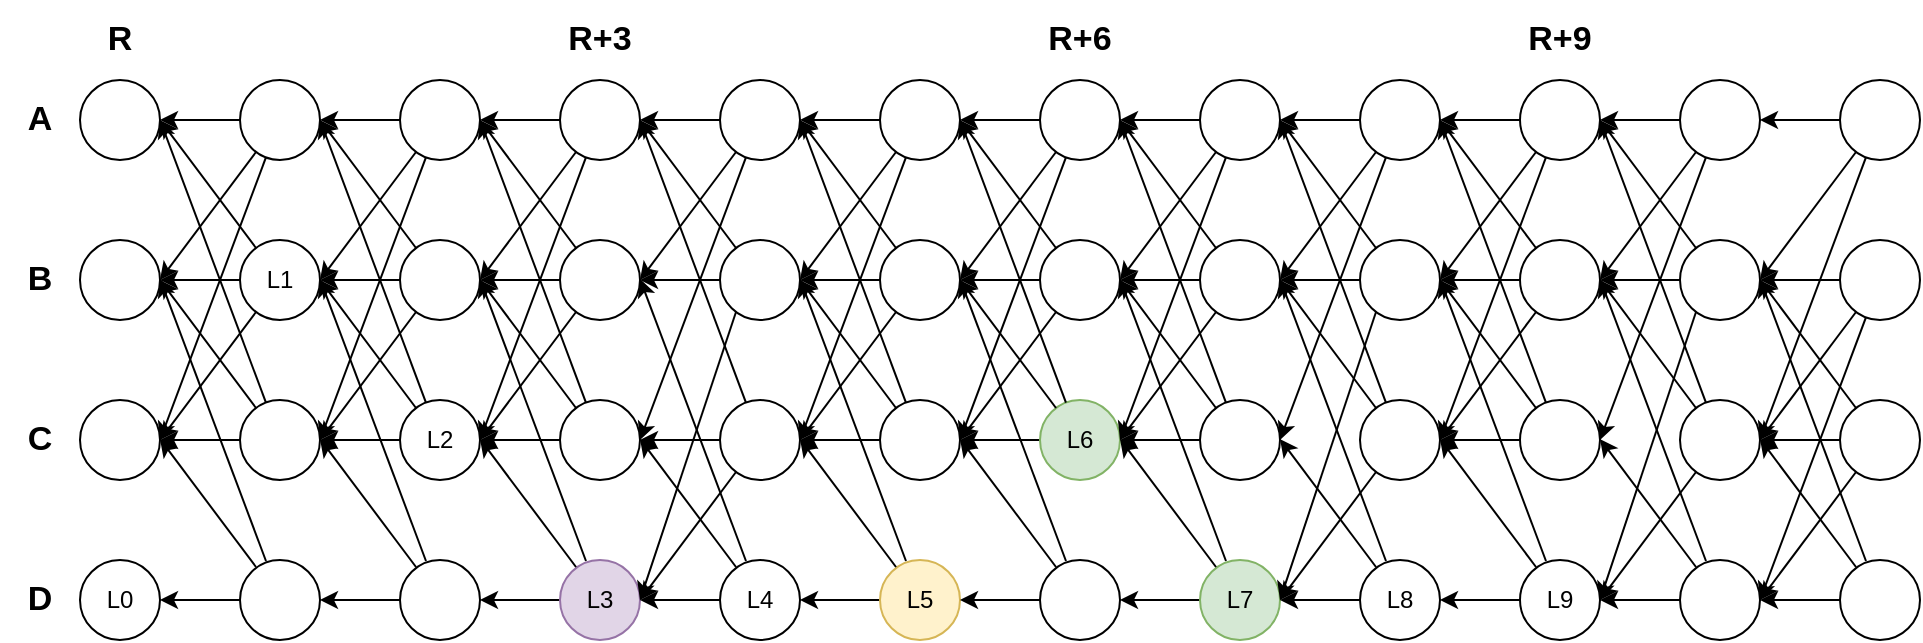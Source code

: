 <mxfile version="22.0.4" type="github">
  <diagram id="mJnQ7kA8vcGXTsiUwfmz" name="Page-1">
    <mxGraphModel dx="864" dy="606" grid="1" gridSize="10" guides="1" tooltips="1" connect="1" arrows="1" fold="1" page="1" pageScale="1" pageWidth="827" pageHeight="1169" math="0" shadow="0">
      <root>
        <mxCell id="0" />
        <mxCell id="1" parent="0" />
        <mxCell id="a0pgNR50lADF92noRS6k-1" value="" style="ellipse;whiteSpace=wrap;html=1;aspect=fixed;" parent="1" vertex="1">
          <mxGeometry x="80" y="80" width="40" height="40" as="geometry" />
        </mxCell>
        <mxCell id="a0pgNR50lADF92noRS6k-2" value="&lt;b&gt;&lt;font style=&quot;font-size: 17px;&quot;&gt;A&lt;/font&gt;&lt;/b&gt;" style="text;html=1;align=center;verticalAlign=middle;whiteSpace=wrap;rounded=0;" parent="1" vertex="1">
          <mxGeometry x="40" y="80" width="40" height="40" as="geometry" />
        </mxCell>
        <mxCell id="a0pgNR50lADF92noRS6k-3" value="" style="ellipse;whiteSpace=wrap;html=1;aspect=fixed;" parent="1" vertex="1">
          <mxGeometry x="80" y="160" width="40" height="40" as="geometry" />
        </mxCell>
        <mxCell id="a0pgNR50lADF92noRS6k-4" value="&lt;b&gt;&lt;font style=&quot;font-size: 17px;&quot;&gt;B&lt;/font&gt;&lt;/b&gt;" style="text;html=1;align=center;verticalAlign=middle;whiteSpace=wrap;rounded=0;" parent="1" vertex="1">
          <mxGeometry x="40" y="160" width="40" height="40" as="geometry" />
        </mxCell>
        <mxCell id="a0pgNR50lADF92noRS6k-5" value="" style="ellipse;whiteSpace=wrap;html=1;aspect=fixed;" parent="1" vertex="1">
          <mxGeometry x="80" y="240" width="40" height="40" as="geometry" />
        </mxCell>
        <mxCell id="a0pgNR50lADF92noRS6k-6" value="&lt;b&gt;&lt;font style=&quot;font-size: 17px;&quot;&gt;C&lt;/font&gt;&lt;/b&gt;" style="text;html=1;align=center;verticalAlign=middle;whiteSpace=wrap;rounded=0;" parent="1" vertex="1">
          <mxGeometry x="40" y="240" width="40" height="40" as="geometry" />
        </mxCell>
        <mxCell id="a0pgNR50lADF92noRS6k-7" value="L0" style="ellipse;whiteSpace=wrap;html=1;aspect=fixed;" parent="1" vertex="1">
          <mxGeometry x="80" y="320" width="40" height="40" as="geometry" />
        </mxCell>
        <mxCell id="a0pgNR50lADF92noRS6k-8" value="&lt;b&gt;&lt;font style=&quot;font-size: 17px;&quot;&gt;D&lt;/font&gt;&lt;/b&gt;" style="text;html=1;align=center;verticalAlign=middle;whiteSpace=wrap;rounded=0;" parent="1" vertex="1">
          <mxGeometry x="40" y="320" width="40" height="40" as="geometry" />
        </mxCell>
        <mxCell id="a0pgNR50lADF92noRS6k-44" style="edgeStyle=orthogonalEdgeStyle;rounded=0;orthogonalLoop=1;jettySize=auto;html=1;entryX=1;entryY=0.5;entryDx=0;entryDy=0;" parent="1" source="a0pgNR50lADF92noRS6k-13" target="a0pgNR50lADF92noRS6k-1" edge="1">
          <mxGeometry relative="1" as="geometry" />
        </mxCell>
        <mxCell id="a0pgNR50lADF92noRS6k-45" style="rounded=0;orthogonalLoop=1;jettySize=auto;html=1;entryX=1;entryY=0.5;entryDx=0;entryDy=0;" parent="1" source="a0pgNR50lADF92noRS6k-13" target="a0pgNR50lADF92noRS6k-3" edge="1">
          <mxGeometry relative="1" as="geometry" />
        </mxCell>
        <mxCell id="a0pgNR50lADF92noRS6k-13" value="" style="ellipse;whiteSpace=wrap;html=1;aspect=fixed;" parent="1" vertex="1">
          <mxGeometry x="160" y="80" width="40" height="40" as="geometry" />
        </mxCell>
        <mxCell id="a0pgNR50lADF92noRS6k-245" style="edgeStyle=orthogonalEdgeStyle;rounded=0;orthogonalLoop=1;jettySize=auto;html=1;entryX=1;entryY=0.5;entryDx=0;entryDy=0;" parent="1" source="a0pgNR50lADF92noRS6k-14" target="a0pgNR50lADF92noRS6k-3" edge="1">
          <mxGeometry relative="1" as="geometry" />
        </mxCell>
        <mxCell id="a0pgNR50lADF92noRS6k-14" value="L1" style="ellipse;whiteSpace=wrap;html=1;aspect=fixed;" parent="1" vertex="1">
          <mxGeometry x="160" y="160" width="40" height="40" as="geometry" />
        </mxCell>
        <mxCell id="a0pgNR50lADF92noRS6k-246" style="edgeStyle=orthogonalEdgeStyle;rounded=0;orthogonalLoop=1;jettySize=auto;html=1;entryX=1;entryY=0.5;entryDx=0;entryDy=0;" parent="1" source="a0pgNR50lADF92noRS6k-15" target="a0pgNR50lADF92noRS6k-5" edge="1">
          <mxGeometry relative="1" as="geometry" />
        </mxCell>
        <mxCell id="a0pgNR50lADF92noRS6k-15" value="" style="ellipse;whiteSpace=wrap;html=1;aspect=fixed;" parent="1" vertex="1">
          <mxGeometry x="160" y="240" width="40" height="40" as="geometry" />
        </mxCell>
        <mxCell id="a0pgNR50lADF92noRS6k-244" style="edgeStyle=orthogonalEdgeStyle;rounded=0;orthogonalLoop=1;jettySize=auto;html=1;" parent="1" source="a0pgNR50lADF92noRS6k-16" edge="1">
          <mxGeometry relative="1" as="geometry">
            <mxPoint x="120" y="340" as="targetPoint" />
          </mxGeometry>
        </mxCell>
        <mxCell id="a0pgNR50lADF92noRS6k-16" value="" style="ellipse;whiteSpace=wrap;html=1;aspect=fixed;" parent="1" vertex="1">
          <mxGeometry x="160" y="320" width="40" height="40" as="geometry" />
        </mxCell>
        <mxCell id="a0pgNR50lADF92noRS6k-41" value="&lt;b&gt;&lt;font style=&quot;font-size: 17px;&quot;&gt;R&lt;/font&gt;&lt;/b&gt;" style="text;html=1;strokeColor=none;fillColor=none;align=center;verticalAlign=middle;whiteSpace=wrap;rounded=0;" parent="1" vertex="1">
          <mxGeometry x="80" y="40" width="40" height="40" as="geometry" />
        </mxCell>
        <mxCell id="a0pgNR50lADF92noRS6k-42" value="&lt;b&gt;&lt;font style=&quot;font-size: 17px;&quot;&gt;R+3&lt;/font&gt;&lt;/b&gt;" style="text;html=1;strokeColor=none;fillColor=none;align=center;verticalAlign=middle;whiteSpace=wrap;rounded=0;" parent="1" vertex="1">
          <mxGeometry x="320" y="40" width="40" height="40" as="geometry" />
        </mxCell>
        <mxCell id="a0pgNR50lADF92noRS6k-43" value="&lt;b&gt;&lt;font style=&quot;font-size: 17px;&quot;&gt;R+6&lt;/font&gt;&lt;/b&gt;" style="text;html=1;strokeColor=none;fillColor=none;align=center;verticalAlign=middle;whiteSpace=wrap;rounded=0;" parent="1" vertex="1">
          <mxGeometry x="560" y="40" width="40" height="40" as="geometry" />
        </mxCell>
        <mxCell id="a0pgNR50lADF92noRS6k-46" style="rounded=0;orthogonalLoop=1;jettySize=auto;html=1;entryX=1;entryY=0.5;entryDx=0;entryDy=0;" parent="1" source="a0pgNR50lADF92noRS6k-13" target="a0pgNR50lADF92noRS6k-5" edge="1">
          <mxGeometry relative="1" as="geometry">
            <mxPoint x="178" y="126" as="sourcePoint" />
            <mxPoint x="130" y="190" as="targetPoint" />
          </mxGeometry>
        </mxCell>
        <mxCell id="a0pgNR50lADF92noRS6k-68" style="rounded=0;orthogonalLoop=1;jettySize=auto;html=1;entryX=1;entryY=0.5;entryDx=0;entryDy=0;" parent="1" edge="1">
          <mxGeometry relative="1" as="geometry">
            <mxPoint x="168" y="196" as="sourcePoint" />
            <mxPoint x="120" y="260" as="targetPoint" />
          </mxGeometry>
        </mxCell>
        <mxCell id="a0pgNR50lADF92noRS6k-69" style="rounded=0;orthogonalLoop=1;jettySize=auto;html=1;entryX=1;entryY=0.5;entryDx=0;entryDy=0;" parent="1" source="a0pgNR50lADF92noRS6k-14" target="a0pgNR50lADF92noRS6k-1" edge="1">
          <mxGeometry relative="1" as="geometry">
            <mxPoint x="173" y="199" as="sourcePoint" />
            <mxPoint x="120" y="340" as="targetPoint" />
          </mxGeometry>
        </mxCell>
        <mxCell id="a0pgNR50lADF92noRS6k-89" style="rounded=0;orthogonalLoop=1;jettySize=auto;html=1;entryX=1;entryY=0.5;entryDx=0;entryDy=0;" parent="1" source="a0pgNR50lADF92noRS6k-15" target="a0pgNR50lADF92noRS6k-1" edge="1">
          <mxGeometry relative="1" as="geometry">
            <mxPoint x="168" y="276" as="sourcePoint" />
            <mxPoint x="120" y="340" as="targetPoint" />
          </mxGeometry>
        </mxCell>
        <mxCell id="a0pgNR50lADF92noRS6k-90" style="rounded=0;orthogonalLoop=1;jettySize=auto;html=1;entryX=1;entryY=0.5;entryDx=0;entryDy=0;" parent="1" edge="1">
          <mxGeometry relative="1" as="geometry">
            <mxPoint x="168" y="244" as="sourcePoint" />
            <mxPoint x="120" y="180" as="targetPoint" />
          </mxGeometry>
        </mxCell>
        <mxCell id="a0pgNR50lADF92noRS6k-98" style="rounded=0;orthogonalLoop=1;jettySize=auto;html=1;entryX=1;entryY=0.5;entryDx=0;entryDy=0;" parent="1" edge="1">
          <mxGeometry relative="1" as="geometry">
            <mxPoint x="173" y="320.5" as="sourcePoint" />
            <mxPoint x="120" y="179.5" as="targetPoint" />
          </mxGeometry>
        </mxCell>
        <mxCell id="a0pgNR50lADF92noRS6k-99" style="rounded=0;orthogonalLoop=1;jettySize=auto;html=1;entryX=1;entryY=0.5;entryDx=0;entryDy=0;" parent="1" edge="1">
          <mxGeometry relative="1" as="geometry">
            <mxPoint x="168" y="323.5" as="sourcePoint" />
            <mxPoint x="120" y="259.5" as="targetPoint" />
          </mxGeometry>
        </mxCell>
        <mxCell id="a0pgNR50lADF92noRS6k-133" style="rounded=0;orthogonalLoop=1;jettySize=auto;html=1;entryX=1;entryY=0.5;entryDx=0;entryDy=0;" parent="1" source="a0pgNR50lADF92noRS6k-134" edge="1">
          <mxGeometry relative="1" as="geometry">
            <mxPoint x="200" y="180" as="targetPoint" />
          </mxGeometry>
        </mxCell>
        <mxCell id="a0pgNR50lADF92noRS6k-250" style="edgeStyle=orthogonalEdgeStyle;rounded=0;orthogonalLoop=1;jettySize=auto;html=1;entryX=1;entryY=0.5;entryDx=0;entryDy=0;" parent="1" source="a0pgNR50lADF92noRS6k-134" target="a0pgNR50lADF92noRS6k-13" edge="1">
          <mxGeometry relative="1" as="geometry" />
        </mxCell>
        <mxCell id="a0pgNR50lADF92noRS6k-134" value="" style="ellipse;whiteSpace=wrap;html=1;aspect=fixed;" parent="1" vertex="1">
          <mxGeometry x="240" y="80" width="40" height="40" as="geometry" />
        </mxCell>
        <mxCell id="a0pgNR50lADF92noRS6k-249" style="edgeStyle=orthogonalEdgeStyle;rounded=0;orthogonalLoop=1;jettySize=auto;html=1;entryX=1;entryY=0.5;entryDx=0;entryDy=0;" parent="1" source="a0pgNR50lADF92noRS6k-135" target="a0pgNR50lADF92noRS6k-14" edge="1">
          <mxGeometry relative="1" as="geometry" />
        </mxCell>
        <mxCell id="a0pgNR50lADF92noRS6k-135" value="" style="ellipse;whiteSpace=wrap;html=1;aspect=fixed;" parent="1" vertex="1">
          <mxGeometry x="240" y="160" width="40" height="40" as="geometry" />
        </mxCell>
        <mxCell id="a0pgNR50lADF92noRS6k-248" style="edgeStyle=orthogonalEdgeStyle;rounded=0;orthogonalLoop=1;jettySize=auto;html=1;entryX=1;entryY=0.5;entryDx=0;entryDy=0;" parent="1" source="a0pgNR50lADF92noRS6k-136" target="a0pgNR50lADF92noRS6k-15" edge="1">
          <mxGeometry relative="1" as="geometry" />
        </mxCell>
        <mxCell id="a0pgNR50lADF92noRS6k-136" value="L2" style="ellipse;whiteSpace=wrap;html=1;aspect=fixed;" parent="1" vertex="1">
          <mxGeometry x="240" y="240" width="40" height="40" as="geometry" />
        </mxCell>
        <mxCell id="a0pgNR50lADF92noRS6k-247" style="edgeStyle=orthogonalEdgeStyle;rounded=0;orthogonalLoop=1;jettySize=auto;html=1;entryX=1;entryY=0.5;entryDx=0;entryDy=0;" parent="1" source="a0pgNR50lADF92noRS6k-137" target="a0pgNR50lADF92noRS6k-16" edge="1">
          <mxGeometry relative="1" as="geometry" />
        </mxCell>
        <mxCell id="a0pgNR50lADF92noRS6k-137" value="" style="ellipse;whiteSpace=wrap;html=1;aspect=fixed;" parent="1" vertex="1">
          <mxGeometry x="240" y="320" width="40" height="40" as="geometry" />
        </mxCell>
        <mxCell id="a0pgNR50lADF92noRS6k-138" style="rounded=0;orthogonalLoop=1;jettySize=auto;html=1;entryX=1;entryY=0.5;entryDx=0;entryDy=0;" parent="1" source="a0pgNR50lADF92noRS6k-134" edge="1">
          <mxGeometry relative="1" as="geometry">
            <mxPoint x="258" y="126" as="sourcePoint" />
            <mxPoint x="200" y="260" as="targetPoint" />
          </mxGeometry>
        </mxCell>
        <mxCell id="a0pgNR50lADF92noRS6k-140" style="rounded=0;orthogonalLoop=1;jettySize=auto;html=1;entryX=1;entryY=0.5;entryDx=0;entryDy=0;" parent="1" edge="1">
          <mxGeometry relative="1" as="geometry">
            <mxPoint x="248" y="196" as="sourcePoint" />
            <mxPoint x="200" y="260" as="targetPoint" />
          </mxGeometry>
        </mxCell>
        <mxCell id="a0pgNR50lADF92noRS6k-141" style="rounded=0;orthogonalLoop=1;jettySize=auto;html=1;entryX=1;entryY=0.5;entryDx=0;entryDy=0;" parent="1" source="a0pgNR50lADF92noRS6k-135" edge="1">
          <mxGeometry relative="1" as="geometry">
            <mxPoint x="253" y="199" as="sourcePoint" />
            <mxPoint x="200" y="100" as="targetPoint" />
          </mxGeometry>
        </mxCell>
        <mxCell id="a0pgNR50lADF92noRS6k-143" style="rounded=0;orthogonalLoop=1;jettySize=auto;html=1;entryX=1;entryY=0.5;entryDx=0;entryDy=0;" parent="1" source="a0pgNR50lADF92noRS6k-136" edge="1">
          <mxGeometry relative="1" as="geometry">
            <mxPoint x="248" y="276" as="sourcePoint" />
            <mxPoint x="200" y="100" as="targetPoint" />
          </mxGeometry>
        </mxCell>
        <mxCell id="a0pgNR50lADF92noRS6k-144" style="rounded=0;orthogonalLoop=1;jettySize=auto;html=1;entryX=1;entryY=0.5;entryDx=0;entryDy=0;" parent="1" edge="1">
          <mxGeometry relative="1" as="geometry">
            <mxPoint x="248" y="244" as="sourcePoint" />
            <mxPoint x="200" y="180" as="targetPoint" />
          </mxGeometry>
        </mxCell>
        <mxCell id="a0pgNR50lADF92noRS6k-146" style="rounded=0;orthogonalLoop=1;jettySize=auto;html=1;entryX=1;entryY=0.5;entryDx=0;entryDy=0;" parent="1" edge="1">
          <mxGeometry relative="1" as="geometry">
            <mxPoint x="253" y="320.5" as="sourcePoint" />
            <mxPoint x="200" y="179.5" as="targetPoint" />
          </mxGeometry>
        </mxCell>
        <mxCell id="a0pgNR50lADF92noRS6k-147" style="rounded=0;orthogonalLoop=1;jettySize=auto;html=1;entryX=1;entryY=0.5;entryDx=0;entryDy=0;" parent="1" edge="1">
          <mxGeometry relative="1" as="geometry">
            <mxPoint x="248" y="323.5" as="sourcePoint" />
            <mxPoint x="200" y="259.5" as="targetPoint" />
          </mxGeometry>
        </mxCell>
        <mxCell id="a0pgNR50lADF92noRS6k-251" style="edgeStyle=orthogonalEdgeStyle;rounded=0;orthogonalLoop=1;jettySize=auto;html=1;entryX=1;entryY=0.5;entryDx=0;entryDy=0;" parent="1" source="a0pgNR50lADF92noRS6k-253" edge="1">
          <mxGeometry relative="1" as="geometry">
            <mxPoint x="280" y="100" as="targetPoint" />
          </mxGeometry>
        </mxCell>
        <mxCell id="a0pgNR50lADF92noRS6k-252" style="rounded=0;orthogonalLoop=1;jettySize=auto;html=1;entryX=1;entryY=0.5;entryDx=0;entryDy=0;" parent="1" source="a0pgNR50lADF92noRS6k-253" edge="1">
          <mxGeometry relative="1" as="geometry">
            <mxPoint x="280" y="180" as="targetPoint" />
          </mxGeometry>
        </mxCell>
        <mxCell id="a0pgNR50lADF92noRS6k-253" value="" style="ellipse;whiteSpace=wrap;html=1;aspect=fixed;" parent="1" vertex="1">
          <mxGeometry x="320" y="80" width="40" height="40" as="geometry" />
        </mxCell>
        <mxCell id="a0pgNR50lADF92noRS6k-254" style="edgeStyle=orthogonalEdgeStyle;rounded=0;orthogonalLoop=1;jettySize=auto;html=1;entryX=1;entryY=0.5;entryDx=0;entryDy=0;" parent="1" source="a0pgNR50lADF92noRS6k-255" edge="1">
          <mxGeometry relative="1" as="geometry">
            <mxPoint x="280" y="180" as="targetPoint" />
          </mxGeometry>
        </mxCell>
        <mxCell id="a0pgNR50lADF92noRS6k-255" value="" style="ellipse;whiteSpace=wrap;html=1;aspect=fixed;" parent="1" vertex="1">
          <mxGeometry x="320" y="160" width="40" height="40" as="geometry" />
        </mxCell>
        <mxCell id="a0pgNR50lADF92noRS6k-256" style="edgeStyle=orthogonalEdgeStyle;rounded=0;orthogonalLoop=1;jettySize=auto;html=1;entryX=1;entryY=0.5;entryDx=0;entryDy=0;" parent="1" source="a0pgNR50lADF92noRS6k-257" edge="1">
          <mxGeometry relative="1" as="geometry">
            <mxPoint x="280" y="260" as="targetPoint" />
          </mxGeometry>
        </mxCell>
        <mxCell id="a0pgNR50lADF92noRS6k-257" value="" style="ellipse;whiteSpace=wrap;html=1;aspect=fixed;" parent="1" vertex="1">
          <mxGeometry x="320" y="240" width="40" height="40" as="geometry" />
        </mxCell>
        <mxCell id="a0pgNR50lADF92noRS6k-258" style="edgeStyle=orthogonalEdgeStyle;rounded=0;orthogonalLoop=1;jettySize=auto;html=1;" parent="1" source="a0pgNR50lADF92noRS6k-259" edge="1">
          <mxGeometry relative="1" as="geometry">
            <mxPoint x="280" y="340" as="targetPoint" />
          </mxGeometry>
        </mxCell>
        <mxCell id="a0pgNR50lADF92noRS6k-259" value="L3" style="ellipse;whiteSpace=wrap;html=1;aspect=fixed;fillColor=#e1d5e7;strokeColor=#9673a6;" parent="1" vertex="1">
          <mxGeometry x="320" y="320" width="40" height="40" as="geometry" />
        </mxCell>
        <mxCell id="a0pgNR50lADF92noRS6k-260" style="rounded=0;orthogonalLoop=1;jettySize=auto;html=1;entryX=1;entryY=0.5;entryDx=0;entryDy=0;" parent="1" source="a0pgNR50lADF92noRS6k-253" edge="1">
          <mxGeometry relative="1" as="geometry">
            <mxPoint x="338" y="126" as="sourcePoint" />
            <mxPoint x="280" y="260" as="targetPoint" />
          </mxGeometry>
        </mxCell>
        <mxCell id="a0pgNR50lADF92noRS6k-261" style="rounded=0;orthogonalLoop=1;jettySize=auto;html=1;entryX=1;entryY=0.5;entryDx=0;entryDy=0;" parent="1" edge="1">
          <mxGeometry relative="1" as="geometry">
            <mxPoint x="328" y="196" as="sourcePoint" />
            <mxPoint x="280" y="260" as="targetPoint" />
          </mxGeometry>
        </mxCell>
        <mxCell id="a0pgNR50lADF92noRS6k-262" style="rounded=0;orthogonalLoop=1;jettySize=auto;html=1;entryX=1;entryY=0.5;entryDx=0;entryDy=0;" parent="1" source="a0pgNR50lADF92noRS6k-255" edge="1">
          <mxGeometry relative="1" as="geometry">
            <mxPoint x="333" y="199" as="sourcePoint" />
            <mxPoint x="280" y="100" as="targetPoint" />
          </mxGeometry>
        </mxCell>
        <mxCell id="a0pgNR50lADF92noRS6k-263" style="rounded=0;orthogonalLoop=1;jettySize=auto;html=1;entryX=1;entryY=0.5;entryDx=0;entryDy=0;" parent="1" source="a0pgNR50lADF92noRS6k-257" edge="1">
          <mxGeometry relative="1" as="geometry">
            <mxPoint x="328" y="276" as="sourcePoint" />
            <mxPoint x="280" y="100" as="targetPoint" />
          </mxGeometry>
        </mxCell>
        <mxCell id="a0pgNR50lADF92noRS6k-264" style="rounded=0;orthogonalLoop=1;jettySize=auto;html=1;entryX=1;entryY=0.5;entryDx=0;entryDy=0;" parent="1" edge="1">
          <mxGeometry relative="1" as="geometry">
            <mxPoint x="328" y="244" as="sourcePoint" />
            <mxPoint x="280" y="180" as="targetPoint" />
          </mxGeometry>
        </mxCell>
        <mxCell id="a0pgNR50lADF92noRS6k-265" style="rounded=0;orthogonalLoop=1;jettySize=auto;html=1;entryX=1;entryY=0.5;entryDx=0;entryDy=0;" parent="1" edge="1">
          <mxGeometry relative="1" as="geometry">
            <mxPoint x="333" y="320.5" as="sourcePoint" />
            <mxPoint x="280" y="179.5" as="targetPoint" />
          </mxGeometry>
        </mxCell>
        <mxCell id="a0pgNR50lADF92noRS6k-266" style="rounded=0;orthogonalLoop=1;jettySize=auto;html=1;entryX=1;entryY=0.5;entryDx=0;entryDy=0;" parent="1" edge="1">
          <mxGeometry relative="1" as="geometry">
            <mxPoint x="328" y="323.5" as="sourcePoint" />
            <mxPoint x="280" y="259.5" as="targetPoint" />
          </mxGeometry>
        </mxCell>
        <mxCell id="a0pgNR50lADF92noRS6k-267" style="rounded=0;orthogonalLoop=1;jettySize=auto;html=1;entryX=1;entryY=0.5;entryDx=0;entryDy=0;" parent="1" source="a0pgNR50lADF92noRS6k-269" edge="1">
          <mxGeometry relative="1" as="geometry">
            <mxPoint x="360" y="180" as="targetPoint" />
          </mxGeometry>
        </mxCell>
        <mxCell id="a0pgNR50lADF92noRS6k-268" style="edgeStyle=orthogonalEdgeStyle;rounded=0;orthogonalLoop=1;jettySize=auto;html=1;entryX=1;entryY=0.5;entryDx=0;entryDy=0;" parent="1" source="a0pgNR50lADF92noRS6k-269" target="a0pgNR50lADF92noRS6k-253" edge="1">
          <mxGeometry relative="1" as="geometry" />
        </mxCell>
        <mxCell id="a0pgNR50lADF92noRS6k-269" value="" style="ellipse;whiteSpace=wrap;html=1;aspect=fixed;" parent="1" vertex="1">
          <mxGeometry x="400" y="80" width="40" height="40" as="geometry" />
        </mxCell>
        <mxCell id="a0pgNR50lADF92noRS6k-270" style="edgeStyle=orthogonalEdgeStyle;rounded=0;orthogonalLoop=1;jettySize=auto;html=1;entryX=1;entryY=0.5;entryDx=0;entryDy=0;" parent="1" source="a0pgNR50lADF92noRS6k-271" target="a0pgNR50lADF92noRS6k-255" edge="1">
          <mxGeometry relative="1" as="geometry" />
        </mxCell>
        <mxCell id="a0pgNR50lADF92noRS6k-271" value="" style="ellipse;whiteSpace=wrap;html=1;aspect=fixed;" parent="1" vertex="1">
          <mxGeometry x="400" y="160" width="40" height="40" as="geometry" />
        </mxCell>
        <mxCell id="a0pgNR50lADF92noRS6k-272" style="edgeStyle=orthogonalEdgeStyle;rounded=0;orthogonalLoop=1;jettySize=auto;html=1;entryX=1;entryY=0.5;entryDx=0;entryDy=0;" parent="1" source="a0pgNR50lADF92noRS6k-273" target="a0pgNR50lADF92noRS6k-257" edge="1">
          <mxGeometry relative="1" as="geometry" />
        </mxCell>
        <mxCell id="a0pgNR50lADF92noRS6k-273" value="" style="ellipse;whiteSpace=wrap;html=1;aspect=fixed;" parent="1" vertex="1">
          <mxGeometry x="400" y="240" width="40" height="40" as="geometry" />
        </mxCell>
        <mxCell id="a0pgNR50lADF92noRS6k-274" style="edgeStyle=orthogonalEdgeStyle;rounded=0;orthogonalLoop=1;jettySize=auto;html=1;entryX=1;entryY=0.5;entryDx=0;entryDy=0;" parent="1" source="a0pgNR50lADF92noRS6k-275" target="a0pgNR50lADF92noRS6k-259" edge="1">
          <mxGeometry relative="1" as="geometry" />
        </mxCell>
        <mxCell id="a0pgNR50lADF92noRS6k-275" value="L4" style="ellipse;whiteSpace=wrap;html=1;aspect=fixed;" parent="1" vertex="1">
          <mxGeometry x="400" y="320" width="40" height="40" as="geometry" />
        </mxCell>
        <mxCell id="a0pgNR50lADF92noRS6k-276" style="rounded=0;orthogonalLoop=1;jettySize=auto;html=1;entryX=1;entryY=0.5;entryDx=0;entryDy=0;" parent="1" source="a0pgNR50lADF92noRS6k-269" edge="1">
          <mxGeometry relative="1" as="geometry">
            <mxPoint x="418" y="126" as="sourcePoint" />
            <mxPoint x="360" y="260" as="targetPoint" />
          </mxGeometry>
        </mxCell>
        <mxCell id="a0pgNR50lADF92noRS6k-277" style="rounded=0;orthogonalLoop=1;jettySize=auto;html=1;entryX=1;entryY=0.5;entryDx=0;entryDy=0;" parent="1" target="a0pgNR50lADF92noRS6k-259" edge="1">
          <mxGeometry relative="1" as="geometry">
            <mxPoint x="408" y="196" as="sourcePoint" />
            <mxPoint x="360" y="260" as="targetPoint" />
          </mxGeometry>
        </mxCell>
        <mxCell id="a0pgNR50lADF92noRS6k-278" style="rounded=0;orthogonalLoop=1;jettySize=auto;html=1;entryX=1;entryY=0.5;entryDx=0;entryDy=0;" parent="1" source="a0pgNR50lADF92noRS6k-271" edge="1">
          <mxGeometry relative="1" as="geometry">
            <mxPoint x="413" y="199" as="sourcePoint" />
            <mxPoint x="360" y="100" as="targetPoint" />
          </mxGeometry>
        </mxCell>
        <mxCell id="a0pgNR50lADF92noRS6k-279" style="rounded=0;orthogonalLoop=1;jettySize=auto;html=1;entryX=1;entryY=0.5;entryDx=0;entryDy=0;" parent="1" source="a0pgNR50lADF92noRS6k-273" edge="1">
          <mxGeometry relative="1" as="geometry">
            <mxPoint x="408" y="276" as="sourcePoint" />
            <mxPoint x="360" y="100" as="targetPoint" />
          </mxGeometry>
        </mxCell>
        <mxCell id="a0pgNR50lADF92noRS6k-280" style="rounded=0;orthogonalLoop=1;jettySize=auto;html=1;entryX=1;entryY=0.5;entryDx=0;entryDy=0;" parent="1" source="a0pgNR50lADF92noRS6k-273" target="a0pgNR50lADF92noRS6k-259" edge="1">
          <mxGeometry relative="1" as="geometry">
            <mxPoint x="408" y="244" as="sourcePoint" />
            <mxPoint x="360" y="180" as="targetPoint" />
          </mxGeometry>
        </mxCell>
        <mxCell id="a0pgNR50lADF92noRS6k-281" style="rounded=0;orthogonalLoop=1;jettySize=auto;html=1;entryX=1;entryY=0.5;entryDx=0;entryDy=0;" parent="1" edge="1">
          <mxGeometry relative="1" as="geometry">
            <mxPoint x="413" y="320.5" as="sourcePoint" />
            <mxPoint x="360" y="179.5" as="targetPoint" />
          </mxGeometry>
        </mxCell>
        <mxCell id="a0pgNR50lADF92noRS6k-282" style="rounded=0;orthogonalLoop=1;jettySize=auto;html=1;entryX=1;entryY=0.5;entryDx=0;entryDy=0;" parent="1" edge="1">
          <mxGeometry relative="1" as="geometry">
            <mxPoint x="408" y="323.5" as="sourcePoint" />
            <mxPoint x="360" y="259.5" as="targetPoint" />
          </mxGeometry>
        </mxCell>
        <mxCell id="a0pgNR50lADF92noRS6k-283" style="edgeStyle=orthogonalEdgeStyle;rounded=0;orthogonalLoop=1;jettySize=auto;html=1;entryX=1;entryY=0.5;entryDx=0;entryDy=0;" parent="1" source="a0pgNR50lADF92noRS6k-285" edge="1">
          <mxGeometry relative="1" as="geometry">
            <mxPoint x="440" y="100" as="targetPoint" />
          </mxGeometry>
        </mxCell>
        <mxCell id="a0pgNR50lADF92noRS6k-284" style="rounded=0;orthogonalLoop=1;jettySize=auto;html=1;entryX=1;entryY=0.5;entryDx=0;entryDy=0;" parent="1" source="a0pgNR50lADF92noRS6k-285" edge="1">
          <mxGeometry relative="1" as="geometry">
            <mxPoint x="440" y="180" as="targetPoint" />
          </mxGeometry>
        </mxCell>
        <mxCell id="a0pgNR50lADF92noRS6k-285" value="" style="ellipse;whiteSpace=wrap;html=1;aspect=fixed;" parent="1" vertex="1">
          <mxGeometry x="480" y="80" width="40" height="40" as="geometry" />
        </mxCell>
        <mxCell id="a0pgNR50lADF92noRS6k-286" style="edgeStyle=orthogonalEdgeStyle;rounded=0;orthogonalLoop=1;jettySize=auto;html=1;entryX=1;entryY=0.5;entryDx=0;entryDy=0;" parent="1" source="a0pgNR50lADF92noRS6k-287" edge="1">
          <mxGeometry relative="1" as="geometry">
            <mxPoint x="440" y="180" as="targetPoint" />
          </mxGeometry>
        </mxCell>
        <mxCell id="a0pgNR50lADF92noRS6k-287" value="" style="ellipse;whiteSpace=wrap;html=1;aspect=fixed;" parent="1" vertex="1">
          <mxGeometry x="480" y="160" width="40" height="40" as="geometry" />
        </mxCell>
        <mxCell id="a0pgNR50lADF92noRS6k-288" style="edgeStyle=orthogonalEdgeStyle;rounded=0;orthogonalLoop=1;jettySize=auto;html=1;entryX=1;entryY=0.5;entryDx=0;entryDy=0;" parent="1" source="a0pgNR50lADF92noRS6k-289" edge="1">
          <mxGeometry relative="1" as="geometry">
            <mxPoint x="440" y="260" as="targetPoint" />
          </mxGeometry>
        </mxCell>
        <mxCell id="a0pgNR50lADF92noRS6k-289" value="" style="ellipse;whiteSpace=wrap;html=1;aspect=fixed;" parent="1" vertex="1">
          <mxGeometry x="480" y="240" width="40" height="40" as="geometry" />
        </mxCell>
        <mxCell id="a0pgNR50lADF92noRS6k-290" style="edgeStyle=orthogonalEdgeStyle;rounded=0;orthogonalLoop=1;jettySize=auto;html=1;" parent="1" source="a0pgNR50lADF92noRS6k-291" edge="1">
          <mxGeometry relative="1" as="geometry">
            <mxPoint x="440" y="340" as="targetPoint" />
          </mxGeometry>
        </mxCell>
        <mxCell id="a0pgNR50lADF92noRS6k-291" value="L5" style="ellipse;whiteSpace=wrap;html=1;aspect=fixed;fillColor=#fff2cc;strokeColor=#d6b656;" parent="1" vertex="1">
          <mxGeometry x="480" y="320" width="40" height="40" as="geometry" />
        </mxCell>
        <mxCell id="a0pgNR50lADF92noRS6k-292" style="rounded=0;orthogonalLoop=1;jettySize=auto;html=1;entryX=1;entryY=0.5;entryDx=0;entryDy=0;" parent="1" source="a0pgNR50lADF92noRS6k-285" edge="1">
          <mxGeometry relative="1" as="geometry">
            <mxPoint x="498" y="126" as="sourcePoint" />
            <mxPoint x="440" y="260" as="targetPoint" />
          </mxGeometry>
        </mxCell>
        <mxCell id="a0pgNR50lADF92noRS6k-293" style="rounded=0;orthogonalLoop=1;jettySize=auto;html=1;entryX=1;entryY=0.5;entryDx=0;entryDy=0;" parent="1" edge="1">
          <mxGeometry relative="1" as="geometry">
            <mxPoint x="488" y="196" as="sourcePoint" />
            <mxPoint x="440" y="260" as="targetPoint" />
          </mxGeometry>
        </mxCell>
        <mxCell id="a0pgNR50lADF92noRS6k-294" style="rounded=0;orthogonalLoop=1;jettySize=auto;html=1;entryX=1;entryY=0.5;entryDx=0;entryDy=0;" parent="1" source="a0pgNR50lADF92noRS6k-287" edge="1">
          <mxGeometry relative="1" as="geometry">
            <mxPoint x="493" y="199" as="sourcePoint" />
            <mxPoint x="440" y="100" as="targetPoint" />
          </mxGeometry>
        </mxCell>
        <mxCell id="a0pgNR50lADF92noRS6k-295" style="rounded=0;orthogonalLoop=1;jettySize=auto;html=1;entryX=1;entryY=0.5;entryDx=0;entryDy=0;" parent="1" source="a0pgNR50lADF92noRS6k-289" edge="1">
          <mxGeometry relative="1" as="geometry">
            <mxPoint x="488" y="276" as="sourcePoint" />
            <mxPoint x="440" y="100" as="targetPoint" />
          </mxGeometry>
        </mxCell>
        <mxCell id="a0pgNR50lADF92noRS6k-296" style="rounded=0;orthogonalLoop=1;jettySize=auto;html=1;entryX=1;entryY=0.5;entryDx=0;entryDy=0;" parent="1" edge="1">
          <mxGeometry relative="1" as="geometry">
            <mxPoint x="488" y="244" as="sourcePoint" />
            <mxPoint x="440" y="180" as="targetPoint" />
          </mxGeometry>
        </mxCell>
        <mxCell id="a0pgNR50lADF92noRS6k-297" style="rounded=0;orthogonalLoop=1;jettySize=auto;html=1;entryX=1;entryY=0.5;entryDx=0;entryDy=0;" parent="1" edge="1">
          <mxGeometry relative="1" as="geometry">
            <mxPoint x="493" y="320.5" as="sourcePoint" />
            <mxPoint x="440" y="179.5" as="targetPoint" />
          </mxGeometry>
        </mxCell>
        <mxCell id="a0pgNR50lADF92noRS6k-298" style="rounded=0;orthogonalLoop=1;jettySize=auto;html=1;entryX=1;entryY=0.5;entryDx=0;entryDy=0;" parent="1" edge="1">
          <mxGeometry relative="1" as="geometry">
            <mxPoint x="488" y="323.5" as="sourcePoint" />
            <mxPoint x="440" y="259.5" as="targetPoint" />
          </mxGeometry>
        </mxCell>
        <mxCell id="a0pgNR50lADF92noRS6k-299" style="rounded=0;orthogonalLoop=1;jettySize=auto;html=1;entryX=1;entryY=0.5;entryDx=0;entryDy=0;" parent="1" source="a0pgNR50lADF92noRS6k-301" edge="1">
          <mxGeometry relative="1" as="geometry">
            <mxPoint x="520" y="180" as="targetPoint" />
          </mxGeometry>
        </mxCell>
        <mxCell id="a0pgNR50lADF92noRS6k-300" style="edgeStyle=orthogonalEdgeStyle;rounded=0;orthogonalLoop=1;jettySize=auto;html=1;entryX=1;entryY=0.5;entryDx=0;entryDy=0;" parent="1" source="a0pgNR50lADF92noRS6k-301" target="a0pgNR50lADF92noRS6k-285" edge="1">
          <mxGeometry relative="1" as="geometry" />
        </mxCell>
        <mxCell id="a0pgNR50lADF92noRS6k-301" value="" style="ellipse;whiteSpace=wrap;html=1;aspect=fixed;" parent="1" vertex="1">
          <mxGeometry x="560" y="80" width="40" height="40" as="geometry" />
        </mxCell>
        <mxCell id="a0pgNR50lADF92noRS6k-302" style="edgeStyle=orthogonalEdgeStyle;rounded=0;orthogonalLoop=1;jettySize=auto;html=1;entryX=1;entryY=0.5;entryDx=0;entryDy=0;" parent="1" source="a0pgNR50lADF92noRS6k-303" target="a0pgNR50lADF92noRS6k-287" edge="1">
          <mxGeometry relative="1" as="geometry" />
        </mxCell>
        <mxCell id="a0pgNR50lADF92noRS6k-303" value="" style="ellipse;whiteSpace=wrap;html=1;aspect=fixed;" parent="1" vertex="1">
          <mxGeometry x="560" y="160" width="40" height="40" as="geometry" />
        </mxCell>
        <mxCell id="a0pgNR50lADF92noRS6k-304" style="edgeStyle=orthogonalEdgeStyle;rounded=0;orthogonalLoop=1;jettySize=auto;html=1;entryX=1;entryY=0.5;entryDx=0;entryDy=0;" parent="1" source="a0pgNR50lADF92noRS6k-305" target="a0pgNR50lADF92noRS6k-289" edge="1">
          <mxGeometry relative="1" as="geometry" />
        </mxCell>
        <mxCell id="a0pgNR50lADF92noRS6k-305" value="L6" style="ellipse;whiteSpace=wrap;html=1;aspect=fixed;fillColor=#d5e8d4;strokeColor=#82b366;" parent="1" vertex="1">
          <mxGeometry x="560" y="240" width="40" height="40" as="geometry" />
        </mxCell>
        <mxCell id="a0pgNR50lADF92noRS6k-306" style="edgeStyle=orthogonalEdgeStyle;rounded=0;orthogonalLoop=1;jettySize=auto;html=1;entryX=1;entryY=0.5;entryDx=0;entryDy=0;" parent="1" source="a0pgNR50lADF92noRS6k-307" target="a0pgNR50lADF92noRS6k-291" edge="1">
          <mxGeometry relative="1" as="geometry" />
        </mxCell>
        <mxCell id="a0pgNR50lADF92noRS6k-307" value="" style="ellipse;whiteSpace=wrap;html=1;aspect=fixed;" parent="1" vertex="1">
          <mxGeometry x="560" y="320" width="40" height="40" as="geometry" />
        </mxCell>
        <mxCell id="a0pgNR50lADF92noRS6k-308" style="rounded=0;orthogonalLoop=1;jettySize=auto;html=1;entryX=1;entryY=0.5;entryDx=0;entryDy=0;" parent="1" source="a0pgNR50lADF92noRS6k-301" edge="1">
          <mxGeometry relative="1" as="geometry">
            <mxPoint x="578" y="126" as="sourcePoint" />
            <mxPoint x="520" y="260" as="targetPoint" />
          </mxGeometry>
        </mxCell>
        <mxCell id="a0pgNR50lADF92noRS6k-309" style="rounded=0;orthogonalLoop=1;jettySize=auto;html=1;entryX=1;entryY=0.5;entryDx=0;entryDy=0;" parent="1" edge="1">
          <mxGeometry relative="1" as="geometry">
            <mxPoint x="568" y="196" as="sourcePoint" />
            <mxPoint x="520" y="260" as="targetPoint" />
          </mxGeometry>
        </mxCell>
        <mxCell id="a0pgNR50lADF92noRS6k-310" style="rounded=0;orthogonalLoop=1;jettySize=auto;html=1;entryX=1;entryY=0.5;entryDx=0;entryDy=0;" parent="1" source="a0pgNR50lADF92noRS6k-303" edge="1">
          <mxGeometry relative="1" as="geometry">
            <mxPoint x="573" y="199" as="sourcePoint" />
            <mxPoint x="520" y="100" as="targetPoint" />
          </mxGeometry>
        </mxCell>
        <mxCell id="a0pgNR50lADF92noRS6k-311" style="rounded=0;orthogonalLoop=1;jettySize=auto;html=1;entryX=1;entryY=0.5;entryDx=0;entryDy=0;" parent="1" source="a0pgNR50lADF92noRS6k-305" edge="1">
          <mxGeometry relative="1" as="geometry">
            <mxPoint x="568" y="276" as="sourcePoint" />
            <mxPoint x="520" y="100" as="targetPoint" />
          </mxGeometry>
        </mxCell>
        <mxCell id="a0pgNR50lADF92noRS6k-312" style="rounded=0;orthogonalLoop=1;jettySize=auto;html=1;entryX=1;entryY=0.5;entryDx=0;entryDy=0;" parent="1" edge="1">
          <mxGeometry relative="1" as="geometry">
            <mxPoint x="568" y="244" as="sourcePoint" />
            <mxPoint x="520" y="180" as="targetPoint" />
          </mxGeometry>
        </mxCell>
        <mxCell id="a0pgNR50lADF92noRS6k-313" style="rounded=0;orthogonalLoop=1;jettySize=auto;html=1;entryX=1;entryY=0.5;entryDx=0;entryDy=0;" parent="1" edge="1">
          <mxGeometry relative="1" as="geometry">
            <mxPoint x="573" y="320.5" as="sourcePoint" />
            <mxPoint x="520" y="179.5" as="targetPoint" />
          </mxGeometry>
        </mxCell>
        <mxCell id="a0pgNR50lADF92noRS6k-314" style="rounded=0;orthogonalLoop=1;jettySize=auto;html=1;entryX=1;entryY=0.5;entryDx=0;entryDy=0;" parent="1" edge="1">
          <mxGeometry relative="1" as="geometry">
            <mxPoint x="568" y="323.5" as="sourcePoint" />
            <mxPoint x="520" y="259.5" as="targetPoint" />
          </mxGeometry>
        </mxCell>
        <mxCell id="a0pgNR50lADF92noRS6k-315" style="edgeStyle=orthogonalEdgeStyle;rounded=0;orthogonalLoop=1;jettySize=auto;html=1;entryX=1;entryY=0.5;entryDx=0;entryDy=0;" parent="1" source="a0pgNR50lADF92noRS6k-317" edge="1">
          <mxGeometry relative="1" as="geometry">
            <mxPoint x="600" y="100" as="targetPoint" />
          </mxGeometry>
        </mxCell>
        <mxCell id="a0pgNR50lADF92noRS6k-316" style="rounded=0;orthogonalLoop=1;jettySize=auto;html=1;entryX=1;entryY=0.5;entryDx=0;entryDy=0;" parent="1" source="a0pgNR50lADF92noRS6k-317" edge="1">
          <mxGeometry relative="1" as="geometry">
            <mxPoint x="600" y="180" as="targetPoint" />
          </mxGeometry>
        </mxCell>
        <mxCell id="a0pgNR50lADF92noRS6k-317" value="" style="ellipse;whiteSpace=wrap;html=1;aspect=fixed;" parent="1" vertex="1">
          <mxGeometry x="640" y="80" width="40" height="40" as="geometry" />
        </mxCell>
        <mxCell id="a0pgNR50lADF92noRS6k-318" style="edgeStyle=orthogonalEdgeStyle;rounded=0;orthogonalLoop=1;jettySize=auto;html=1;entryX=1;entryY=0.5;entryDx=0;entryDy=0;" parent="1" source="a0pgNR50lADF92noRS6k-319" edge="1">
          <mxGeometry relative="1" as="geometry">
            <mxPoint x="600" y="180" as="targetPoint" />
          </mxGeometry>
        </mxCell>
        <mxCell id="a0pgNR50lADF92noRS6k-319" value="" style="ellipse;whiteSpace=wrap;html=1;aspect=fixed;" parent="1" vertex="1">
          <mxGeometry x="640" y="160" width="40" height="40" as="geometry" />
        </mxCell>
        <mxCell id="a0pgNR50lADF92noRS6k-320" style="edgeStyle=orthogonalEdgeStyle;rounded=0;orthogonalLoop=1;jettySize=auto;html=1;entryX=1;entryY=0.5;entryDx=0;entryDy=0;" parent="1" source="a0pgNR50lADF92noRS6k-321" edge="1">
          <mxGeometry relative="1" as="geometry">
            <mxPoint x="600" y="260" as="targetPoint" />
          </mxGeometry>
        </mxCell>
        <mxCell id="a0pgNR50lADF92noRS6k-321" value="" style="ellipse;whiteSpace=wrap;html=1;aspect=fixed;" parent="1" vertex="1">
          <mxGeometry x="640" y="240" width="40" height="40" as="geometry" />
        </mxCell>
        <mxCell id="a0pgNR50lADF92noRS6k-322" style="edgeStyle=orthogonalEdgeStyle;rounded=0;orthogonalLoop=1;jettySize=auto;html=1;" parent="1" source="a0pgNR50lADF92noRS6k-323" edge="1">
          <mxGeometry relative="1" as="geometry">
            <mxPoint x="600" y="340" as="targetPoint" />
          </mxGeometry>
        </mxCell>
        <mxCell id="a0pgNR50lADF92noRS6k-323" value="L7" style="ellipse;whiteSpace=wrap;html=1;aspect=fixed;fillColor=#d5e8d4;strokeColor=#82b366;" parent="1" vertex="1">
          <mxGeometry x="640" y="320" width="40" height="40" as="geometry" />
        </mxCell>
        <mxCell id="a0pgNR50lADF92noRS6k-324" style="rounded=0;orthogonalLoop=1;jettySize=auto;html=1;entryX=1;entryY=0.5;entryDx=0;entryDy=0;" parent="1" source="a0pgNR50lADF92noRS6k-317" edge="1">
          <mxGeometry relative="1" as="geometry">
            <mxPoint x="658" y="126" as="sourcePoint" />
            <mxPoint x="600" y="260" as="targetPoint" />
          </mxGeometry>
        </mxCell>
        <mxCell id="a0pgNR50lADF92noRS6k-325" style="rounded=0;orthogonalLoop=1;jettySize=auto;html=1;entryX=1;entryY=0.5;entryDx=0;entryDy=0;" parent="1" edge="1">
          <mxGeometry relative="1" as="geometry">
            <mxPoint x="648" y="196" as="sourcePoint" />
            <mxPoint x="600" y="260" as="targetPoint" />
          </mxGeometry>
        </mxCell>
        <mxCell id="a0pgNR50lADF92noRS6k-326" style="rounded=0;orthogonalLoop=1;jettySize=auto;html=1;entryX=1;entryY=0.5;entryDx=0;entryDy=0;" parent="1" source="a0pgNR50lADF92noRS6k-319" edge="1">
          <mxGeometry relative="1" as="geometry">
            <mxPoint x="653" y="199" as="sourcePoint" />
            <mxPoint x="600" y="100" as="targetPoint" />
          </mxGeometry>
        </mxCell>
        <mxCell id="a0pgNR50lADF92noRS6k-327" style="rounded=0;orthogonalLoop=1;jettySize=auto;html=1;entryX=1;entryY=0.5;entryDx=0;entryDy=0;" parent="1" source="a0pgNR50lADF92noRS6k-321" edge="1">
          <mxGeometry relative="1" as="geometry">
            <mxPoint x="648" y="276" as="sourcePoint" />
            <mxPoint x="600" y="100" as="targetPoint" />
          </mxGeometry>
        </mxCell>
        <mxCell id="a0pgNR50lADF92noRS6k-328" style="rounded=0;orthogonalLoop=1;jettySize=auto;html=1;entryX=1;entryY=0.5;entryDx=0;entryDy=0;" parent="1" edge="1">
          <mxGeometry relative="1" as="geometry">
            <mxPoint x="648" y="244" as="sourcePoint" />
            <mxPoint x="600" y="180" as="targetPoint" />
          </mxGeometry>
        </mxCell>
        <mxCell id="a0pgNR50lADF92noRS6k-329" style="rounded=0;orthogonalLoop=1;jettySize=auto;html=1;entryX=1;entryY=0.5;entryDx=0;entryDy=0;" parent="1" edge="1">
          <mxGeometry relative="1" as="geometry">
            <mxPoint x="653" y="320.5" as="sourcePoint" />
            <mxPoint x="600" y="179.5" as="targetPoint" />
          </mxGeometry>
        </mxCell>
        <mxCell id="a0pgNR50lADF92noRS6k-330" style="rounded=0;orthogonalLoop=1;jettySize=auto;html=1;entryX=1;entryY=0.5;entryDx=0;entryDy=0;" parent="1" edge="1">
          <mxGeometry relative="1" as="geometry">
            <mxPoint x="648" y="323.5" as="sourcePoint" />
            <mxPoint x="600" y="259.5" as="targetPoint" />
          </mxGeometry>
        </mxCell>
        <mxCell id="a0pgNR50lADF92noRS6k-331" style="rounded=0;orthogonalLoop=1;jettySize=auto;html=1;entryX=1;entryY=0.5;entryDx=0;entryDy=0;" parent="1" source="a0pgNR50lADF92noRS6k-333" edge="1">
          <mxGeometry relative="1" as="geometry">
            <mxPoint x="680" y="180" as="targetPoint" />
          </mxGeometry>
        </mxCell>
        <mxCell id="a0pgNR50lADF92noRS6k-332" style="edgeStyle=orthogonalEdgeStyle;rounded=0;orthogonalLoop=1;jettySize=auto;html=1;entryX=1;entryY=0.5;entryDx=0;entryDy=0;" parent="1" source="a0pgNR50lADF92noRS6k-333" target="a0pgNR50lADF92noRS6k-317" edge="1">
          <mxGeometry relative="1" as="geometry" />
        </mxCell>
        <mxCell id="a0pgNR50lADF92noRS6k-333" value="" style="ellipse;whiteSpace=wrap;html=1;aspect=fixed;" parent="1" vertex="1">
          <mxGeometry x="720" y="80" width="40" height="40" as="geometry" />
        </mxCell>
        <mxCell id="a0pgNR50lADF92noRS6k-334" style="edgeStyle=orthogonalEdgeStyle;rounded=0;orthogonalLoop=1;jettySize=auto;html=1;entryX=1;entryY=0.5;entryDx=0;entryDy=0;" parent="1" source="a0pgNR50lADF92noRS6k-335" target="a0pgNR50lADF92noRS6k-319" edge="1">
          <mxGeometry relative="1" as="geometry" />
        </mxCell>
        <mxCell id="a0pgNR50lADF92noRS6k-335" value="" style="ellipse;whiteSpace=wrap;html=1;aspect=fixed;" parent="1" vertex="1">
          <mxGeometry x="720" y="160" width="40" height="40" as="geometry" />
        </mxCell>
        <mxCell id="a0pgNR50lADF92noRS6k-336" style="rounded=0;orthogonalLoop=1;jettySize=auto;html=1;entryX=1;entryY=0.5;entryDx=0;entryDy=0;" parent="1" source="a0pgNR50lADF92noRS6k-337" target="a0pgNR50lADF92noRS6k-323" edge="1">
          <mxGeometry relative="1" as="geometry" />
        </mxCell>
        <mxCell id="a0pgNR50lADF92noRS6k-337" value="" style="ellipse;whiteSpace=wrap;html=1;aspect=fixed;" parent="1" vertex="1">
          <mxGeometry x="720" y="240" width="40" height="40" as="geometry" />
        </mxCell>
        <mxCell id="a0pgNR50lADF92noRS6k-338" style="edgeStyle=orthogonalEdgeStyle;rounded=0;orthogonalLoop=1;jettySize=auto;html=1;entryX=1;entryY=0.5;entryDx=0;entryDy=0;" parent="1" source="a0pgNR50lADF92noRS6k-339" target="a0pgNR50lADF92noRS6k-323" edge="1">
          <mxGeometry relative="1" as="geometry" />
        </mxCell>
        <mxCell id="a0pgNR50lADF92noRS6k-339" value="L8" style="ellipse;whiteSpace=wrap;html=1;aspect=fixed;" parent="1" vertex="1">
          <mxGeometry x="720" y="320" width="40" height="40" as="geometry" />
        </mxCell>
        <mxCell id="a0pgNR50lADF92noRS6k-340" style="rounded=0;orthogonalLoop=1;jettySize=auto;html=1;entryX=1;entryY=0.5;entryDx=0;entryDy=0;" parent="1" source="a0pgNR50lADF92noRS6k-333" edge="1">
          <mxGeometry relative="1" as="geometry">
            <mxPoint x="738" y="126" as="sourcePoint" />
            <mxPoint x="680" y="260" as="targetPoint" />
          </mxGeometry>
        </mxCell>
        <mxCell id="a0pgNR50lADF92noRS6k-341" style="rounded=0;orthogonalLoop=1;jettySize=auto;html=1;entryX=1;entryY=0.5;entryDx=0;entryDy=0;" parent="1" target="a0pgNR50lADF92noRS6k-323" edge="1">
          <mxGeometry relative="1" as="geometry">
            <mxPoint x="728" y="196" as="sourcePoint" />
            <mxPoint x="680" y="260" as="targetPoint" />
          </mxGeometry>
        </mxCell>
        <mxCell id="a0pgNR50lADF92noRS6k-342" style="rounded=0;orthogonalLoop=1;jettySize=auto;html=1;entryX=1;entryY=0.5;entryDx=0;entryDy=0;" parent="1" source="a0pgNR50lADF92noRS6k-335" edge="1">
          <mxGeometry relative="1" as="geometry">
            <mxPoint x="733" y="199" as="sourcePoint" />
            <mxPoint x="680" y="100" as="targetPoint" />
          </mxGeometry>
        </mxCell>
        <mxCell id="a0pgNR50lADF92noRS6k-343" style="rounded=0;orthogonalLoop=1;jettySize=auto;html=1;entryX=1;entryY=0.5;entryDx=0;entryDy=0;" parent="1" source="a0pgNR50lADF92noRS6k-337" edge="1">
          <mxGeometry relative="1" as="geometry">
            <mxPoint x="728" y="276" as="sourcePoint" />
            <mxPoint x="680" y="100" as="targetPoint" />
          </mxGeometry>
        </mxCell>
        <mxCell id="a0pgNR50lADF92noRS6k-344" style="rounded=0;orthogonalLoop=1;jettySize=auto;html=1;entryX=1;entryY=0.5;entryDx=0;entryDy=0;" parent="1" edge="1">
          <mxGeometry relative="1" as="geometry">
            <mxPoint x="728" y="244" as="sourcePoint" />
            <mxPoint x="680" y="180" as="targetPoint" />
          </mxGeometry>
        </mxCell>
        <mxCell id="a0pgNR50lADF92noRS6k-345" style="rounded=0;orthogonalLoop=1;jettySize=auto;html=1;entryX=1;entryY=0.5;entryDx=0;entryDy=0;" parent="1" edge="1">
          <mxGeometry relative="1" as="geometry">
            <mxPoint x="733" y="320.5" as="sourcePoint" />
            <mxPoint x="680" y="179.5" as="targetPoint" />
          </mxGeometry>
        </mxCell>
        <mxCell id="a0pgNR50lADF92noRS6k-346" style="rounded=0;orthogonalLoop=1;jettySize=auto;html=1;entryX=1;entryY=0.5;entryDx=0;entryDy=0;" parent="1" edge="1">
          <mxGeometry relative="1" as="geometry">
            <mxPoint x="728" y="323.5" as="sourcePoint" />
            <mxPoint x="680" y="259.5" as="targetPoint" />
          </mxGeometry>
        </mxCell>
        <mxCell id="a0pgNR50lADF92noRS6k-347" style="rounded=0;orthogonalLoop=1;jettySize=auto;html=1;entryX=1;entryY=0.5;entryDx=0;entryDy=0;" parent="1" source="a0pgNR50lADF92noRS6k-349" edge="1">
          <mxGeometry relative="1" as="geometry">
            <mxPoint x="760" y="180" as="targetPoint" />
          </mxGeometry>
        </mxCell>
        <mxCell id="a0pgNR50lADF92noRS6k-348" style="edgeStyle=orthogonalEdgeStyle;rounded=0;orthogonalLoop=1;jettySize=auto;html=1;entryX=1;entryY=0.5;entryDx=0;entryDy=0;" parent="1" source="a0pgNR50lADF92noRS6k-349" edge="1">
          <mxGeometry relative="1" as="geometry">
            <mxPoint x="760" y="100" as="targetPoint" />
          </mxGeometry>
        </mxCell>
        <mxCell id="a0pgNR50lADF92noRS6k-349" value="" style="ellipse;whiteSpace=wrap;html=1;aspect=fixed;" parent="1" vertex="1">
          <mxGeometry x="800" y="80" width="40" height="40" as="geometry" />
        </mxCell>
        <mxCell id="a0pgNR50lADF92noRS6k-350" style="edgeStyle=orthogonalEdgeStyle;rounded=0;orthogonalLoop=1;jettySize=auto;html=1;entryX=1;entryY=0.5;entryDx=0;entryDy=0;" parent="1" source="a0pgNR50lADF92noRS6k-351" edge="1">
          <mxGeometry relative="1" as="geometry">
            <mxPoint x="760" y="180" as="targetPoint" />
          </mxGeometry>
        </mxCell>
        <mxCell id="a0pgNR50lADF92noRS6k-351" value="" style="ellipse;whiteSpace=wrap;html=1;aspect=fixed;" parent="1" vertex="1">
          <mxGeometry x="800" y="160" width="40" height="40" as="geometry" />
        </mxCell>
        <mxCell id="a0pgNR50lADF92noRS6k-352" style="edgeStyle=orthogonalEdgeStyle;rounded=0;orthogonalLoop=1;jettySize=auto;html=1;entryX=1;entryY=0.5;entryDx=0;entryDy=0;" parent="1" source="a0pgNR50lADF92noRS6k-353" edge="1">
          <mxGeometry relative="1" as="geometry">
            <mxPoint x="760" y="260" as="targetPoint" />
          </mxGeometry>
        </mxCell>
        <mxCell id="a0pgNR50lADF92noRS6k-353" value="" style="ellipse;whiteSpace=wrap;html=1;aspect=fixed;" parent="1" vertex="1">
          <mxGeometry x="800" y="240" width="40" height="40" as="geometry" />
        </mxCell>
        <mxCell id="a0pgNR50lADF92noRS6k-354" style="edgeStyle=orthogonalEdgeStyle;rounded=0;orthogonalLoop=1;jettySize=auto;html=1;entryX=1;entryY=0.5;entryDx=0;entryDy=0;" parent="1" source="a0pgNR50lADF92noRS6k-355" edge="1">
          <mxGeometry relative="1" as="geometry">
            <mxPoint x="760" y="340" as="targetPoint" />
          </mxGeometry>
        </mxCell>
        <mxCell id="a0pgNR50lADF92noRS6k-355" value="L9" style="ellipse;whiteSpace=wrap;html=1;aspect=fixed;" parent="1" vertex="1">
          <mxGeometry x="800" y="320" width="40" height="40" as="geometry" />
        </mxCell>
        <mxCell id="a0pgNR50lADF92noRS6k-356" style="rounded=0;orthogonalLoop=1;jettySize=auto;html=1;entryX=1;entryY=0.5;entryDx=0;entryDy=0;" parent="1" source="a0pgNR50lADF92noRS6k-349" edge="1">
          <mxGeometry relative="1" as="geometry">
            <mxPoint x="818" y="126" as="sourcePoint" />
            <mxPoint x="760" y="260" as="targetPoint" />
          </mxGeometry>
        </mxCell>
        <mxCell id="a0pgNR50lADF92noRS6k-357" style="rounded=0;orthogonalLoop=1;jettySize=auto;html=1;entryX=1;entryY=0.5;entryDx=0;entryDy=0;" parent="1" edge="1">
          <mxGeometry relative="1" as="geometry">
            <mxPoint x="808" y="196" as="sourcePoint" />
            <mxPoint x="760" y="260" as="targetPoint" />
          </mxGeometry>
        </mxCell>
        <mxCell id="a0pgNR50lADF92noRS6k-358" style="rounded=0;orthogonalLoop=1;jettySize=auto;html=1;entryX=1;entryY=0.5;entryDx=0;entryDy=0;" parent="1" source="a0pgNR50lADF92noRS6k-351" edge="1">
          <mxGeometry relative="1" as="geometry">
            <mxPoint x="813" y="199" as="sourcePoint" />
            <mxPoint x="760" y="100" as="targetPoint" />
          </mxGeometry>
        </mxCell>
        <mxCell id="a0pgNR50lADF92noRS6k-359" style="rounded=0;orthogonalLoop=1;jettySize=auto;html=1;entryX=1;entryY=0.5;entryDx=0;entryDy=0;" parent="1" source="a0pgNR50lADF92noRS6k-353" edge="1">
          <mxGeometry relative="1" as="geometry">
            <mxPoint x="808" y="276" as="sourcePoint" />
            <mxPoint x="760" y="100" as="targetPoint" />
          </mxGeometry>
        </mxCell>
        <mxCell id="a0pgNR50lADF92noRS6k-360" style="rounded=0;orthogonalLoop=1;jettySize=auto;html=1;entryX=1;entryY=0.5;entryDx=0;entryDy=0;" parent="1" edge="1">
          <mxGeometry relative="1" as="geometry">
            <mxPoint x="808" y="244" as="sourcePoint" />
            <mxPoint x="760" y="180" as="targetPoint" />
          </mxGeometry>
        </mxCell>
        <mxCell id="a0pgNR50lADF92noRS6k-361" style="rounded=0;orthogonalLoop=1;jettySize=auto;html=1;entryX=1;entryY=0.5;entryDx=0;entryDy=0;" parent="1" edge="1">
          <mxGeometry relative="1" as="geometry">
            <mxPoint x="813" y="320.5" as="sourcePoint" />
            <mxPoint x="760" y="179.5" as="targetPoint" />
          </mxGeometry>
        </mxCell>
        <mxCell id="a0pgNR50lADF92noRS6k-362" style="rounded=0;orthogonalLoop=1;jettySize=auto;html=1;entryX=1;entryY=0.5;entryDx=0;entryDy=0;" parent="1" edge="1">
          <mxGeometry relative="1" as="geometry">
            <mxPoint x="808" y="323.5" as="sourcePoint" />
            <mxPoint x="760" y="259.5" as="targetPoint" />
          </mxGeometry>
        </mxCell>
        <mxCell id="a0pgNR50lADF92noRS6k-363" value="&lt;b&gt;&lt;font style=&quot;font-size: 17px;&quot;&gt;R+9&lt;/font&gt;&lt;/b&gt;" style="text;html=1;strokeColor=none;fillColor=none;align=center;verticalAlign=middle;whiteSpace=wrap;rounded=0;" parent="1" vertex="1">
          <mxGeometry x="800" y="40" width="40" height="40" as="geometry" />
        </mxCell>
        <mxCell id="a0pgNR50lADF92noRS6k-364" style="rounded=0;orthogonalLoop=1;jettySize=auto;html=1;entryX=1;entryY=0.5;entryDx=0;entryDy=0;" parent="1" source="a0pgNR50lADF92noRS6k-366" edge="1">
          <mxGeometry relative="1" as="geometry">
            <mxPoint x="840" y="180" as="targetPoint" />
          </mxGeometry>
        </mxCell>
        <mxCell id="a0pgNR50lADF92noRS6k-365" style="edgeStyle=orthogonalEdgeStyle;rounded=0;orthogonalLoop=1;jettySize=auto;html=1;entryX=1;entryY=0.5;entryDx=0;entryDy=0;" parent="1" source="a0pgNR50lADF92noRS6k-366" edge="1">
          <mxGeometry relative="1" as="geometry">
            <mxPoint x="840" y="100" as="targetPoint" />
          </mxGeometry>
        </mxCell>
        <mxCell id="a0pgNR50lADF92noRS6k-366" value="" style="ellipse;whiteSpace=wrap;html=1;aspect=fixed;" parent="1" vertex="1">
          <mxGeometry x="880" y="80" width="40" height="40" as="geometry" />
        </mxCell>
        <mxCell id="a0pgNR50lADF92noRS6k-367" style="edgeStyle=orthogonalEdgeStyle;rounded=0;orthogonalLoop=1;jettySize=auto;html=1;entryX=1;entryY=0.5;entryDx=0;entryDy=0;" parent="1" source="a0pgNR50lADF92noRS6k-368" edge="1">
          <mxGeometry relative="1" as="geometry">
            <mxPoint x="840" y="180" as="targetPoint" />
          </mxGeometry>
        </mxCell>
        <mxCell id="a0pgNR50lADF92noRS6k-368" value="" style="ellipse;whiteSpace=wrap;html=1;aspect=fixed;" parent="1" vertex="1">
          <mxGeometry x="880" y="160" width="40" height="40" as="geometry" />
        </mxCell>
        <mxCell id="a0pgNR50lADF92noRS6k-369" style="rounded=0;orthogonalLoop=1;jettySize=auto;html=1;entryX=1;entryY=0.5;entryDx=0;entryDy=0;" parent="1" source="a0pgNR50lADF92noRS6k-370" edge="1">
          <mxGeometry relative="1" as="geometry">
            <mxPoint x="840" y="340" as="targetPoint" />
          </mxGeometry>
        </mxCell>
        <mxCell id="a0pgNR50lADF92noRS6k-370" value="" style="ellipse;whiteSpace=wrap;html=1;aspect=fixed;" parent="1" vertex="1">
          <mxGeometry x="880" y="240" width="40" height="40" as="geometry" />
        </mxCell>
        <mxCell id="a0pgNR50lADF92noRS6k-371" style="edgeStyle=orthogonalEdgeStyle;rounded=0;orthogonalLoop=1;jettySize=auto;html=1;entryX=1;entryY=0.5;entryDx=0;entryDy=0;" parent="1" source="a0pgNR50lADF92noRS6k-372" edge="1">
          <mxGeometry relative="1" as="geometry">
            <mxPoint x="840" y="340" as="targetPoint" />
          </mxGeometry>
        </mxCell>
        <mxCell id="a0pgNR50lADF92noRS6k-372" value="" style="ellipse;whiteSpace=wrap;html=1;aspect=fixed;" parent="1" vertex="1">
          <mxGeometry x="880" y="320" width="40" height="40" as="geometry" />
        </mxCell>
        <mxCell id="a0pgNR50lADF92noRS6k-373" style="rounded=0;orthogonalLoop=1;jettySize=auto;html=1;entryX=1;entryY=0.5;entryDx=0;entryDy=0;" parent="1" source="a0pgNR50lADF92noRS6k-366" edge="1">
          <mxGeometry relative="1" as="geometry">
            <mxPoint x="898" y="126" as="sourcePoint" />
            <mxPoint x="840" y="260" as="targetPoint" />
          </mxGeometry>
        </mxCell>
        <mxCell id="a0pgNR50lADF92noRS6k-374" style="rounded=0;orthogonalLoop=1;jettySize=auto;html=1;entryX=1;entryY=0.5;entryDx=0;entryDy=0;" parent="1" edge="1">
          <mxGeometry relative="1" as="geometry">
            <mxPoint x="888" y="196" as="sourcePoint" />
            <mxPoint x="840" y="340" as="targetPoint" />
          </mxGeometry>
        </mxCell>
        <mxCell id="a0pgNR50lADF92noRS6k-375" style="rounded=0;orthogonalLoop=1;jettySize=auto;html=1;entryX=1;entryY=0.5;entryDx=0;entryDy=0;" parent="1" source="a0pgNR50lADF92noRS6k-368" edge="1">
          <mxGeometry relative="1" as="geometry">
            <mxPoint x="893" y="199" as="sourcePoint" />
            <mxPoint x="840" y="100" as="targetPoint" />
          </mxGeometry>
        </mxCell>
        <mxCell id="a0pgNR50lADF92noRS6k-376" style="rounded=0;orthogonalLoop=1;jettySize=auto;html=1;entryX=1;entryY=0.5;entryDx=0;entryDy=0;" parent="1" source="a0pgNR50lADF92noRS6k-370" edge="1">
          <mxGeometry relative="1" as="geometry">
            <mxPoint x="888" y="276" as="sourcePoint" />
            <mxPoint x="840" y="100" as="targetPoint" />
          </mxGeometry>
        </mxCell>
        <mxCell id="a0pgNR50lADF92noRS6k-377" style="rounded=0;orthogonalLoop=1;jettySize=auto;html=1;entryX=1;entryY=0.5;entryDx=0;entryDy=0;" parent="1" edge="1">
          <mxGeometry relative="1" as="geometry">
            <mxPoint x="888" y="244" as="sourcePoint" />
            <mxPoint x="840" y="180" as="targetPoint" />
          </mxGeometry>
        </mxCell>
        <mxCell id="a0pgNR50lADF92noRS6k-378" style="rounded=0;orthogonalLoop=1;jettySize=auto;html=1;entryX=1;entryY=0.5;entryDx=0;entryDy=0;" parent="1" edge="1">
          <mxGeometry relative="1" as="geometry">
            <mxPoint x="893" y="320.5" as="sourcePoint" />
            <mxPoint x="840" y="179.5" as="targetPoint" />
          </mxGeometry>
        </mxCell>
        <mxCell id="a0pgNR50lADF92noRS6k-379" style="rounded=0;orthogonalLoop=1;jettySize=auto;html=1;entryX=1;entryY=0.5;entryDx=0;entryDy=0;" parent="1" edge="1">
          <mxGeometry relative="1" as="geometry">
            <mxPoint x="888" y="323.5" as="sourcePoint" />
            <mxPoint x="840" y="259.5" as="targetPoint" />
          </mxGeometry>
        </mxCell>
        <mxCell id="a0pgNR50lADF92noRS6k-380" style="rounded=0;orthogonalLoop=1;jettySize=auto;html=1;entryX=1;entryY=0.5;entryDx=0;entryDy=0;" parent="1" source="a0pgNR50lADF92noRS6k-382" edge="1">
          <mxGeometry relative="1" as="geometry">
            <mxPoint x="920" y="180" as="targetPoint" />
          </mxGeometry>
        </mxCell>
        <mxCell id="a0pgNR50lADF92noRS6k-381" style="edgeStyle=orthogonalEdgeStyle;rounded=0;orthogonalLoop=1;jettySize=auto;html=1;entryX=1;entryY=0.5;entryDx=0;entryDy=0;" parent="1" source="a0pgNR50lADF92noRS6k-382" edge="1">
          <mxGeometry relative="1" as="geometry">
            <mxPoint x="920" y="100" as="targetPoint" />
          </mxGeometry>
        </mxCell>
        <mxCell id="a0pgNR50lADF92noRS6k-382" value="" style="ellipse;whiteSpace=wrap;html=1;aspect=fixed;" parent="1" vertex="1">
          <mxGeometry x="960" y="80" width="40" height="40" as="geometry" />
        </mxCell>
        <mxCell id="a0pgNR50lADF92noRS6k-383" style="edgeStyle=orthogonalEdgeStyle;rounded=0;orthogonalLoop=1;jettySize=auto;html=1;entryX=1;entryY=0.5;entryDx=0;entryDy=0;" parent="1" source="a0pgNR50lADF92noRS6k-384" edge="1">
          <mxGeometry relative="1" as="geometry">
            <mxPoint x="920" y="180" as="targetPoint" />
          </mxGeometry>
        </mxCell>
        <mxCell id="a0pgNR50lADF92noRS6k-384" value="" style="ellipse;whiteSpace=wrap;html=1;aspect=fixed;" parent="1" vertex="1">
          <mxGeometry x="960" y="160" width="40" height="40" as="geometry" />
        </mxCell>
        <mxCell id="a0pgNR50lADF92noRS6k-385" style="edgeStyle=orthogonalEdgeStyle;rounded=0;orthogonalLoop=1;jettySize=auto;html=1;entryX=1;entryY=0.5;entryDx=0;entryDy=0;" parent="1" source="a0pgNR50lADF92noRS6k-386" edge="1">
          <mxGeometry relative="1" as="geometry">
            <mxPoint x="920" y="260" as="targetPoint" />
          </mxGeometry>
        </mxCell>
        <mxCell id="a0pgNR50lADF92noRS6k-386" value="" style="ellipse;whiteSpace=wrap;html=1;aspect=fixed;" parent="1" vertex="1">
          <mxGeometry x="960" y="240" width="40" height="40" as="geometry" />
        </mxCell>
        <mxCell id="a0pgNR50lADF92noRS6k-387" style="edgeStyle=orthogonalEdgeStyle;rounded=0;orthogonalLoop=1;jettySize=auto;html=1;entryX=1;entryY=0.5;entryDx=0;entryDy=0;" parent="1" source="a0pgNR50lADF92noRS6k-388" edge="1">
          <mxGeometry relative="1" as="geometry">
            <mxPoint x="920" y="340" as="targetPoint" />
          </mxGeometry>
        </mxCell>
        <mxCell id="a0pgNR50lADF92noRS6k-388" value="" style="ellipse;whiteSpace=wrap;html=1;aspect=fixed;" parent="1" vertex="1">
          <mxGeometry x="960" y="320" width="40" height="40" as="geometry" />
        </mxCell>
        <mxCell id="a0pgNR50lADF92noRS6k-389" style="rounded=0;orthogonalLoop=1;jettySize=auto;html=1;entryX=1;entryY=0.5;entryDx=0;entryDy=0;" parent="1" source="a0pgNR50lADF92noRS6k-382" edge="1">
          <mxGeometry relative="1" as="geometry">
            <mxPoint x="978" y="126" as="sourcePoint" />
            <mxPoint x="920" y="260" as="targetPoint" />
          </mxGeometry>
        </mxCell>
        <mxCell id="a0pgNR50lADF92noRS6k-390" style="rounded=0;orthogonalLoop=1;jettySize=auto;html=1;entryX=1;entryY=0.5;entryDx=0;entryDy=0;" parent="1" edge="1">
          <mxGeometry relative="1" as="geometry">
            <mxPoint x="968" y="196" as="sourcePoint" />
            <mxPoint x="920" y="260" as="targetPoint" />
          </mxGeometry>
        </mxCell>
        <mxCell id="a0pgNR50lADF92noRS6k-391" style="rounded=0;orthogonalLoop=1;jettySize=auto;html=1;entryX=1;entryY=0.5;entryDx=0;entryDy=0;" parent="1" source="a0pgNR50lADF92noRS6k-384" target="a0pgNR50lADF92noRS6k-372" edge="1">
          <mxGeometry relative="1" as="geometry">
            <mxPoint x="973" y="199" as="sourcePoint" />
            <mxPoint x="920" y="100" as="targetPoint" />
          </mxGeometry>
        </mxCell>
        <mxCell id="a0pgNR50lADF92noRS6k-392" style="rounded=0;orthogonalLoop=1;jettySize=auto;html=1;entryX=1;entryY=0.5;entryDx=0;entryDy=0;" parent="1" source="a0pgNR50lADF92noRS6k-386" target="a0pgNR50lADF92noRS6k-372" edge="1">
          <mxGeometry relative="1" as="geometry">
            <mxPoint x="968" y="276" as="sourcePoint" />
            <mxPoint x="920" y="100" as="targetPoint" />
          </mxGeometry>
        </mxCell>
        <mxCell id="a0pgNR50lADF92noRS6k-393" style="rounded=0;orthogonalLoop=1;jettySize=auto;html=1;entryX=1;entryY=0.5;entryDx=0;entryDy=0;" parent="1" edge="1">
          <mxGeometry relative="1" as="geometry">
            <mxPoint x="968" y="244" as="sourcePoint" />
            <mxPoint x="920" y="180" as="targetPoint" />
          </mxGeometry>
        </mxCell>
        <mxCell id="a0pgNR50lADF92noRS6k-394" style="rounded=0;orthogonalLoop=1;jettySize=auto;html=1;entryX=1;entryY=0.5;entryDx=0;entryDy=0;" parent="1" edge="1">
          <mxGeometry relative="1" as="geometry">
            <mxPoint x="973" y="320.5" as="sourcePoint" />
            <mxPoint x="920" y="179.5" as="targetPoint" />
          </mxGeometry>
        </mxCell>
        <mxCell id="a0pgNR50lADF92noRS6k-395" style="rounded=0;orthogonalLoop=1;jettySize=auto;html=1;entryX=1;entryY=0.5;entryDx=0;entryDy=0;" parent="1" edge="1">
          <mxGeometry relative="1" as="geometry">
            <mxPoint x="968" y="323.5" as="sourcePoint" />
            <mxPoint x="920" y="259.5" as="targetPoint" />
          </mxGeometry>
        </mxCell>
      </root>
    </mxGraphModel>
  </diagram>
</mxfile>
